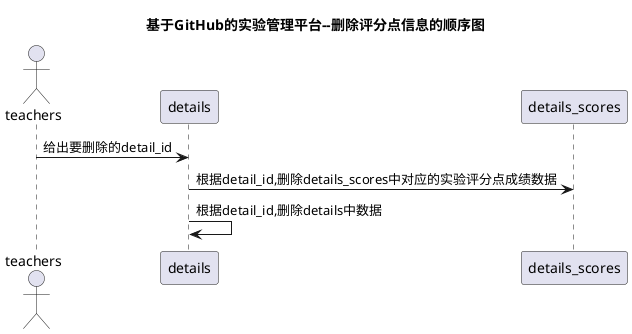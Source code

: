 @startuml
title 基于GitHub的实验管理平台--删除评分点信息的顺序图
actor teachers
teachers -> details: 给出要删除的detail_id
details -> details_scores: 根据detail_id,删除details_scores中对应的实验评分点成绩数据
details -> details: 根据detail_id,删除details中数据


@enduml